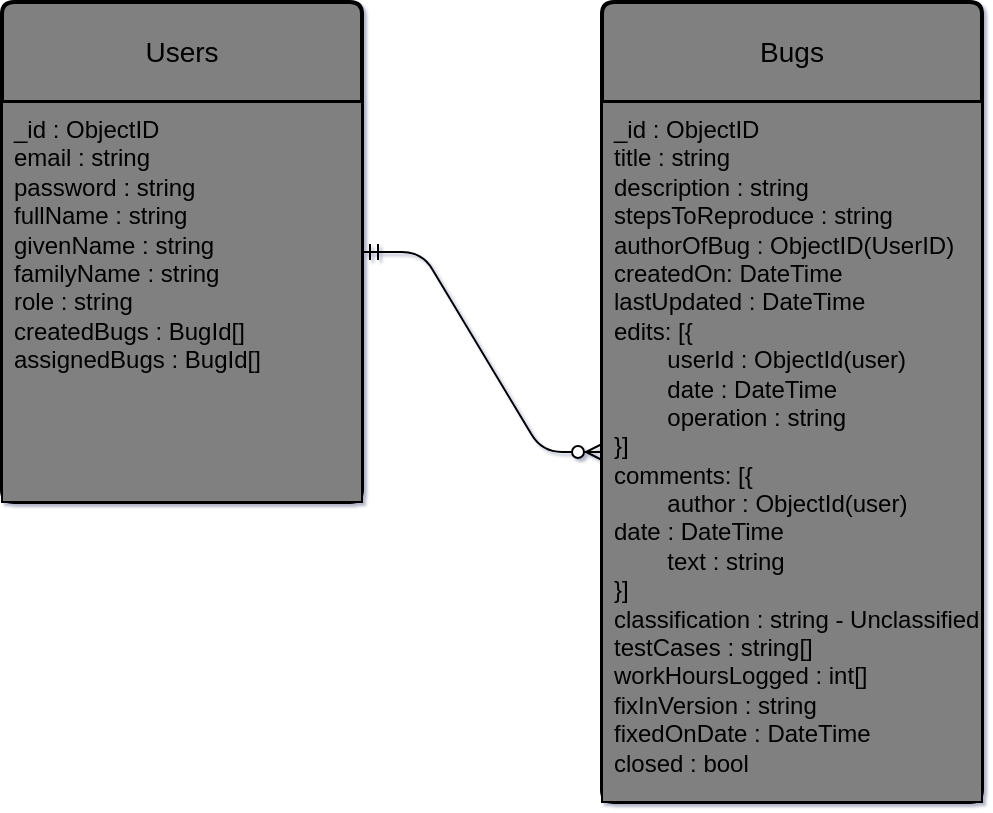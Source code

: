 <mxfile>
    <diagram id="kF_vWIFmT8qyyCWlXkCc" name="Page-1">
        <mxGraphModel dx="1778" dy="493" grid="1" gridSize="10" guides="1" tooltips="1" connect="1" arrows="1" fold="1" page="1" pageScale="1" pageWidth="1100" pageHeight="850" background="light-dark(#ffffff, #ededed)" math="0" shadow="1">
            <root>
                <mxCell id="0"/>
                <mxCell id="1" parent="0"/>
                <mxCell id="2" value="Bugs" style="swimlane;childLayout=stackLayout;horizontal=1;startSize=50;horizontalStack=0;rounded=1;fontSize=14;fontStyle=0;strokeWidth=2;resizeParent=0;resizeLast=1;shadow=0;dashed=0;align=center;arcSize=4;whiteSpace=wrap;html=1;strokeColor=light-dark(#000000,#EDEDED);fontColor=light-dark(#000000,#121212);fillColor=light-dark(#808080, #ededed);" vertex="1" parent="1">
                    <mxGeometry x="290" y="200" width="190" height="400" as="geometry"/>
                </mxCell>
                <mxCell id="3" value="&lt;font style=&quot;&quot;&gt;_id : ObjectID&lt;br&gt;title&lt;span style=&quot;&quot;&gt;&amp;nbsp;: string&lt;/span&gt;&lt;/font&gt;&lt;div&gt;&lt;font style=&quot;&quot;&gt;description&lt;span style=&quot;background-color: transparent;&quot;&gt;&amp;nbsp;&lt;/span&gt;&lt;span style=&quot;background-color: transparent;&quot;&gt;: string&lt;/span&gt;&lt;/font&gt;&lt;/div&gt;&lt;div&gt;&lt;font style=&quot;&quot;&gt;stepsToReproduce&lt;span style=&quot;background-color: transparent;&quot;&gt;&amp;nbsp;&lt;/span&gt;&lt;span style=&quot;background-color: transparent;&quot;&gt;: string&lt;/span&gt;&lt;/font&gt;&lt;/div&gt;&lt;div&gt;&lt;font style=&quot;&quot;&gt;authorOfBug&lt;span style=&quot;background-color: transparent;&quot;&gt;&amp;nbsp;&lt;/span&gt;&lt;span style=&quot;background-color: transparent;&quot;&gt;: ObjectID(UserID)&lt;/span&gt;&lt;/font&gt;&lt;/div&gt;&lt;div&gt;&lt;font style=&quot;&quot;&gt;createdOn: DateTime&lt;/font&gt;&lt;/div&gt;&lt;div&gt;&lt;font style=&quot;&quot;&gt;lastUpdated : DateTime&lt;/font&gt;&lt;/div&gt;&lt;div&gt;&lt;font&gt;edits: [{&lt;/font&gt;&lt;/div&gt;&lt;div&gt;&lt;font&gt;&lt;span style=&quot;white-space: pre;&quot;&gt;&#x9;&lt;/span&gt;userId : ObjectId(user)&lt;br&gt;&lt;/font&gt;&lt;/div&gt;&lt;div&gt;&lt;font&gt;&lt;span style=&quot;white-space: pre;&quot;&gt;&#x9;&lt;/span&gt;date : DateTime&lt;br&gt;&lt;/font&gt;&lt;/div&gt;&lt;div&gt;&lt;font&gt;&lt;span style=&quot;white-space: pre;&quot;&gt;&#x9;&lt;/span&gt;operation : string&lt;br&gt;&lt;/font&gt;&lt;/div&gt;&lt;div&gt;&lt;font&gt;}]&lt;/font&gt;&lt;/div&gt;&lt;div&gt;&lt;font&gt;comments: [{&lt;/font&gt;&lt;/div&gt;&lt;div&gt;&lt;font&gt;&lt;span style=&quot;white-space: pre;&quot;&gt;&#x9;&lt;/span&gt;author : ObjectId(user)&lt;br&gt;&lt;/font&gt;&lt;/div&gt;&lt;div&gt;&lt;font&gt;date : DateTime&lt;/font&gt;&lt;/div&gt;&lt;div&gt;&lt;font&gt;&lt;span style=&quot;white-space: pre;&quot;&gt;&#x9;&lt;/span&gt;text : string&lt;br&gt;&lt;/font&gt;&lt;/div&gt;&lt;div&gt;&lt;font&gt;}]&lt;/font&gt;&lt;/div&gt;&lt;div&gt;&lt;font&gt;classification : string - Unclassified&lt;/font&gt;&lt;/div&gt;&lt;div&gt;&lt;font&gt;testCases : string[]&lt;/font&gt;&lt;/div&gt;&lt;div&gt;&lt;font&gt;workHoursLogged : int[]&lt;/font&gt;&lt;/div&gt;&lt;div&gt;&lt;font&gt;fixInVersion : string&lt;/font&gt;&lt;/div&gt;&lt;div&gt;fixedOnDate : DateTime&lt;/div&gt;&lt;div&gt;closed : bool&lt;/div&gt;" style="align=left;strokeColor=light-dark(#000000,#EDEDED);fillColor=light-dark(#808080, #ededed);spacingLeft=4;fontSize=12;verticalAlign=top;resizable=0;rotatable=0;part=1;html=1;fontColor=light-dark(#000000,#121212);" vertex="1" parent="2">
                    <mxGeometry y="50" width="190" height="350" as="geometry"/>
                </mxCell>
                <mxCell id="4" value="Users" style="swimlane;childLayout=stackLayout;horizontal=1;startSize=50;horizontalStack=0;rounded=1;fontSize=14;fontStyle=0;strokeWidth=2;resizeParent=0;resizeLast=1;shadow=0;dashed=0;align=center;arcSize=4;whiteSpace=wrap;html=1;strokeColor=light-dark(#000000,#EDEDED);fontColor=light-dark(#000000,#121212);fillColor=light-dark(#808080, #ededed);" vertex="1" parent="1">
                    <mxGeometry x="-10" y="200" width="180" height="250" as="geometry"/>
                </mxCell>
                <mxCell id="5" value="&lt;font style=&quot;&quot;&gt;_id : ObjectID&lt;/font&gt;&lt;div&gt;&lt;font style=&quot;&quot;&gt;email : string&lt;/font&gt;&lt;/div&gt;&lt;div&gt;&lt;font style=&quot;&quot;&gt;password : string&lt;/font&gt;&lt;/div&gt;&lt;div&gt;&lt;font style=&quot;&quot;&gt;fullName : &lt;/font&gt;&lt;font style=&quot;&quot;&gt;string&lt;/font&gt;&lt;/div&gt;&lt;div&gt;&lt;font&gt;&lt;font style=&quot;&quot;&gt;givenName&lt;span style=&quot;background-color: transparent;&quot;&gt;&amp;nbsp;&lt;/span&gt;&lt;span style=&quot;background-color: transparent;&quot;&gt;: string&lt;/span&gt;&lt;/font&gt;&lt;/font&gt;&lt;/div&gt;&lt;div&gt;&lt;font style=&quot;&quot;&gt;familyName&lt;span style=&quot;background-color: transparent;&quot;&gt;&amp;nbsp;&lt;/span&gt;&lt;span style=&quot;background-color: transparent;&quot;&gt;: string&lt;/span&gt;&lt;/font&gt;&lt;/div&gt;&lt;div&gt;&lt;font style=&quot;&quot;&gt;&lt;font style=&quot;&quot;&gt;role&lt;/font&gt;&lt;span style=&quot;background-color: transparent;&quot;&gt;&amp;nbsp;&lt;/span&gt;&lt;span style=&quot;background-color: transparent;&quot;&gt;: &lt;/span&gt;&lt;span style=&quot;background-color: transparent;&quot;&gt;&lt;font style=&quot;&quot;&gt;string&lt;/font&gt;&lt;/span&gt;&lt;/font&gt;&lt;/div&gt;&lt;div&gt;&lt;span style=&quot;background-color: transparent;&quot;&gt;&lt;font style=&quot;&quot;&gt;createdBugs :&lt;/font&gt;&lt;font style=&quot;&quot;&gt; BugId[]&lt;/font&gt;&lt;/span&gt;&lt;/div&gt;&lt;div&gt;&lt;span style=&quot;background-color: transparent;&quot;&gt;&lt;font style=&quot;&quot;&gt;assignedBugs : BugId[]&lt;/font&gt;&lt;/span&gt;&lt;/div&gt;" style="align=left;strokeColor=light-dark(#000000,#EDEDED);fillColor=light-dark(#808080, #ededed);spacingLeft=4;fontSize=12;verticalAlign=top;resizable=0;rotatable=0;part=1;html=1;fontColor=light-dark(#000000,#121212);" vertex="1" parent="4">
                    <mxGeometry y="50" width="180" height="200" as="geometry"/>
                </mxCell>
                <mxCell id="9" value="" style="edgeStyle=entityRelationEdgeStyle;fontSize=12;html=1;endArrow=ERzeroToMany;startArrow=ERmandOne;exitX=1;exitY=0.5;exitDx=0;exitDy=0;entryX=0;entryY=0.5;entryDx=0;entryDy=0;strokeColor=light-dark(#000000,#EDEDED);fontColor=light-dark(#000000,#121212);" edge="1" parent="1" source="4" target="3">
                    <mxGeometry width="100" height="100" relative="1" as="geometry">
                        <mxPoint x="140" y="450" as="sourcePoint"/>
                        <mxPoint x="240" y="350" as="targetPoint"/>
                    </mxGeometry>
                </mxCell>
            </root>
        </mxGraphModel>
    </diagram>
</mxfile>